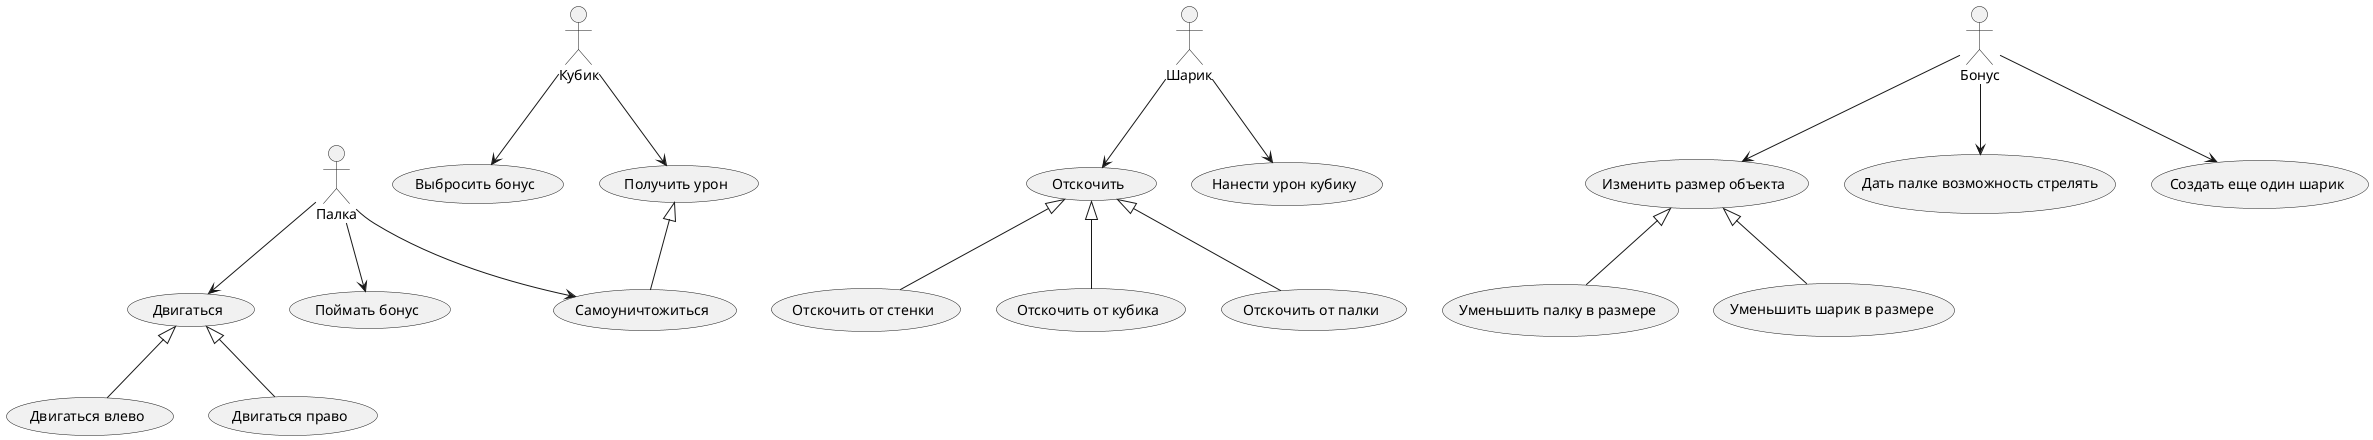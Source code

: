 @startuml
:Палка: --> (Двигаться)
:Палка: --> (Поймать бонус)
:Палка: --> (Самоуничтожиться)


:Шарик: --> (Отскочить)
:Шарик: --> (Нанести урон кубику)


:Кубик: --> (Выбросить бонус)
:Кубик: --> (Получить урон)


:Бонус: --> (Изменить размер объекта)
:Бонус: --> (Дать палке возможность стрелять)
:Бонус: --> (Создать еще один шарик)

:Изменить размер объекта: <|-- (Уменьшить палку в размере)
:Изменить размер объекта: <|-- (Уменьшить шарик в размере)

:Получить урон: <|-- (Самоуничтожиться)

:Двигаться: <|-- (Двигаться влево)
:Двигаться: <|-- (Двигаться право)

:Отскочить: <|-- (Отскочить от стенки)
:Отскочить: <|-- (Отскочить от кубика)
:Отскочить: <|-- (Отскочить от палки)

@enduml
